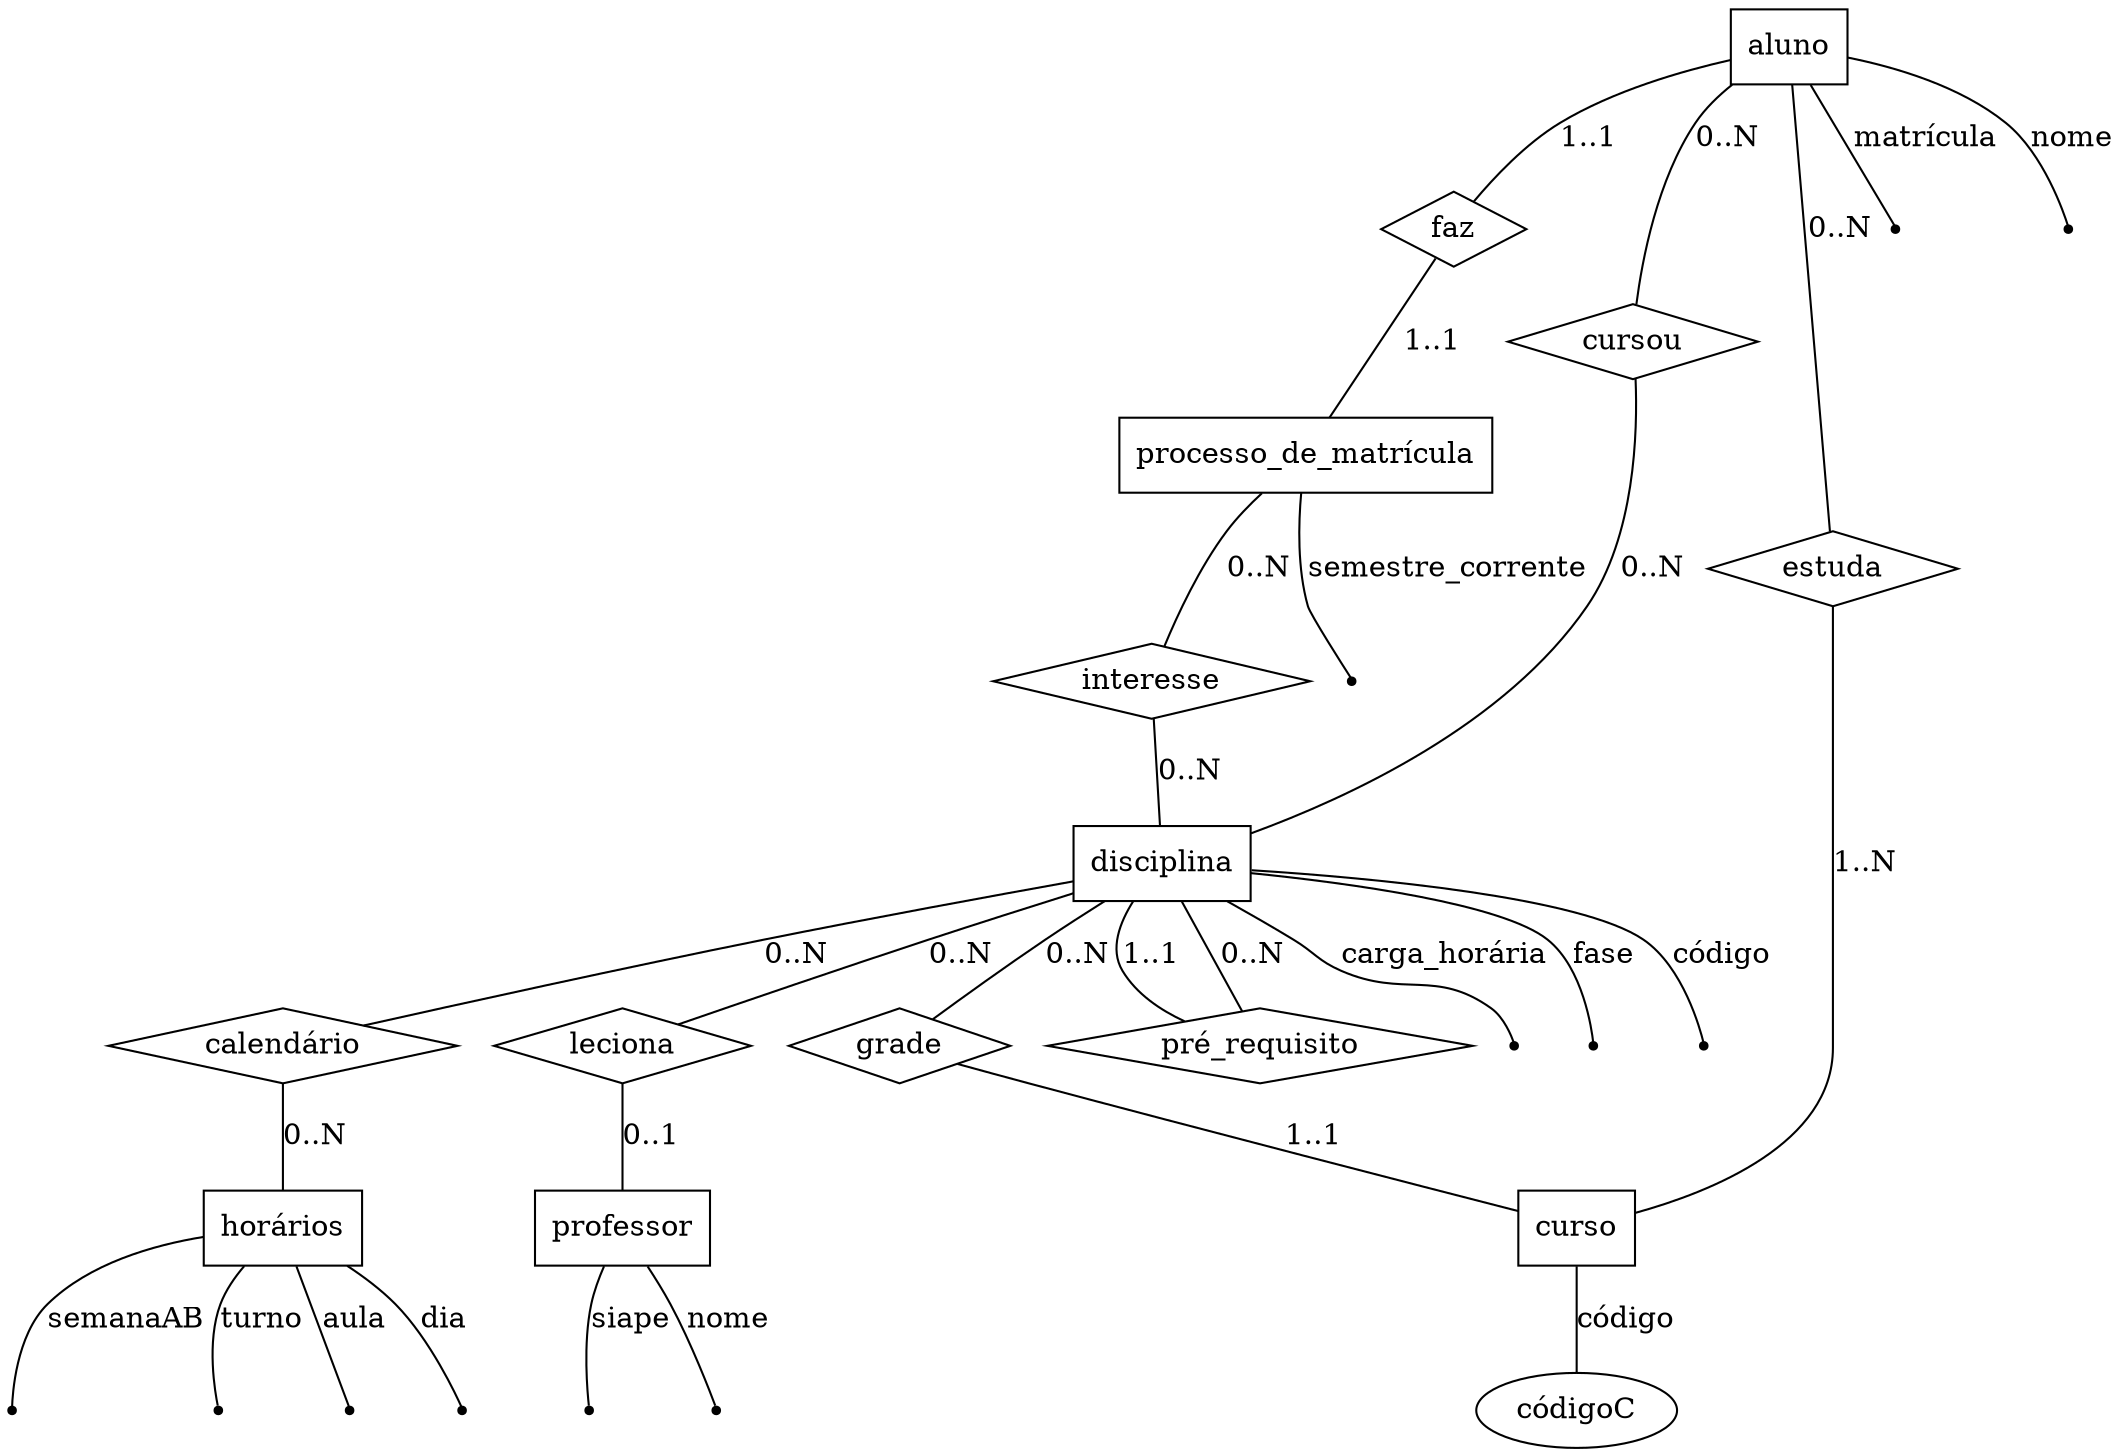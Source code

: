 graph diagramaER{

	//entidades
	aluno [shape = record]
	disciplina [shape = record]
	processo_de_matrícula [shape = record]
	horários [shape = record]
	professor [shape = record]
	curso [shape = record]

	//relacionamento
	cursou [shape=diamond] // entidade associativa e possui atributo semestre.
	faz [shape=diamond]
	interesse [shape=diamond]
	estuda [shape=diamond]
	pré_requisito [shape=diamond]
	calendário [shape=diamond]  // entidade associativa e possui atributo semestre_corrente.
	grade [shape=diamond]
	leciona [shape=diamond]

	//atributos
	matrícula [shape = point]
	nome [shape = point]
	semestre_corrente [shape = point]
	carga_horária  [shape = point]
	fase  [shape = point]
	siape  [shape = point]
	turno  [shape = point]
	aula [shape = point]
	dia  [shape = point]
	semanaAB  [shape = point]
	nomeP [shape = point]
	código [shape = point]
	código [shape = point]

	aluno -- matrícula [label = "matrícula"] // identificador do aluno.
	aluno -- nome [label = "nome"]
	processo_de_matrícula -- semestre_corrente [label = "semestre_corrente"]
	disciplina -- carga_horária [label = "carga_horária"]
	disciplina -- fase [label = "fase"]
	disciplina -- código [label = "código"] // identificador de disciplina.
	professor -- siape [label = "siape"] // identificador do professor.
	professor -- nomeP [label = "nome"]
	horários -- turno [label = "turno"]
	horários -- aula [label = "aula"]
	horários -- dia [label = "dia"]
	horários -- semanaAB [label = "semanaAB"]
	curso -- códigoC [label = "código"] // identificador de curso.

	//ligação com cardinalidade
	aluno -- cursou [label="0..N"]
	cursou -- disciplina [label="0..N"]

	aluno -- faz  [label="1..1"]
	faz -- processo_de_matrícula [label="1..1"]

	aluno -- estuda [label="0..N"]  
	estuda -- curso [label="1..N"] 

	processo_de_matrícula -- interesse [label="0..N"] 
	interesse -- disciplina [label="0..N"]

	disciplina -- pré_requisito [label="1..1"]
	pré_requisito -- disciplina [label="0..N"]

	disciplina -- calendário [label="0..N"]
	calendário -- horários [label="0..N"]

	disciplina -- grade [label="0..N"]
 	grade -- curso [label="1..1"]

	disciplina -- leciona [label="0..N"] //vai dar problema mais tarde, pois quando tenho n, ele precisa de mais uma tabela.
	leciona -- professor  [label="0..1"] 



}
